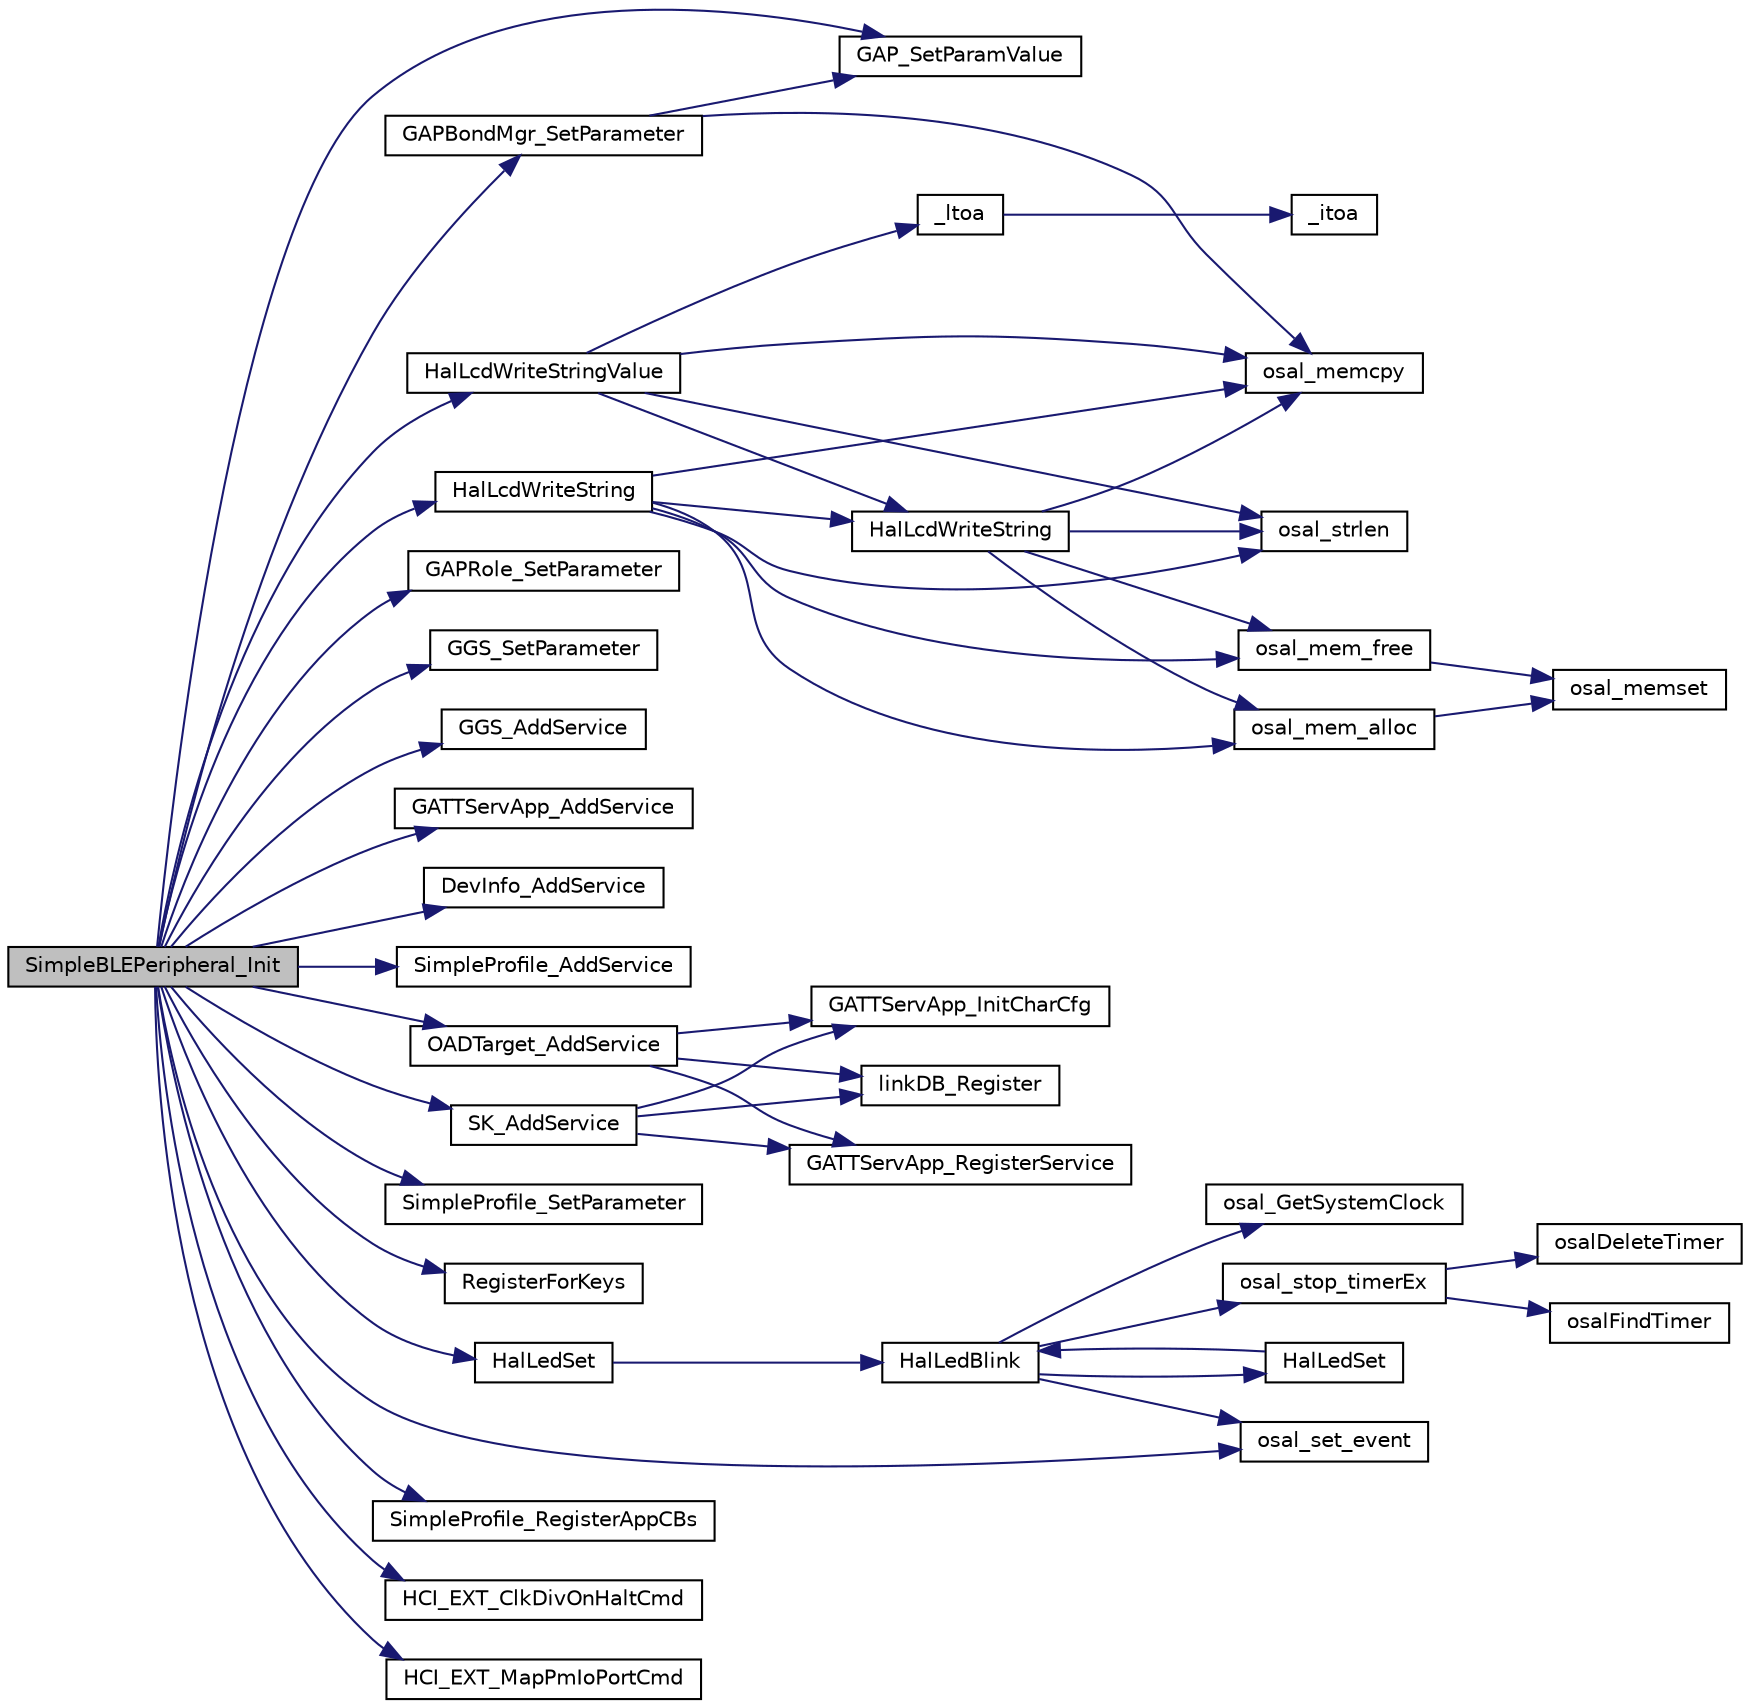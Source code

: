 digraph "SimpleBLEPeripheral_Init"
{
  edge [fontname="Helvetica",fontsize="10",labelfontname="Helvetica",labelfontsize="10"];
  node [fontname="Helvetica",fontsize="10",shape=record];
  rankdir="LR";
  Node1 [label="SimpleBLEPeripheral_Init",height=0.2,width=0.4,color="black", fillcolor="grey75", style="filled" fontcolor="black"];
  Node1 -> Node2 [color="midnightblue",fontsize="10",style="solid",fontname="Helvetica"];
  Node2 [label="GAP_SetParamValue",height=0.2,width=0.4,color="black", fillcolor="white", style="filled",URL="$group___g_a_p___a_p_i.html#ga45fab6682fc253681d7abe697a4fc0b5",tooltip="Set a GAP Parameter value. Use this function to change the default GAP parameter values. "];
  Node1 -> Node3 [color="midnightblue",fontsize="10",style="solid",fontname="Helvetica"];
  Node3 [label="GAPRole_SetParameter",height=0.2,width=0.4,color="black", fillcolor="white", style="filled",URL="$group___g_a_p_r_o_l_e_s___b_r_o_a_d_c_a_s_t_e_r___a_p_i.html#ga951a64ccae7a5c1373642836d2afd4ce",tooltip="Set a GAP Role parameter. "];
  Node1 -> Node4 [color="midnightblue",fontsize="10",style="solid",fontname="Helvetica"];
  Node4 [label="GGS_SetParameter",height=0.2,width=0.4,color="black", fillcolor="white", style="filled",URL="$gapgattserver_8h.html#aa199a7c7fe4464c84e4440135d2e91f8",tooltip="Set a GAP GATT Server parameter. "];
  Node1 -> Node5 [color="midnightblue",fontsize="10",style="solid",fontname="Helvetica"];
  Node5 [label="GAPBondMgr_SetParameter",height=0.2,width=0.4,color="black", fillcolor="white", style="filled",URL="$group___g_a_p_r_o_l_e_s___b_o_n_d_m_g_r___a_p_i.html#ga8c64e3dc3c38caafb72a9bb37c4b7b53",tooltip="Set a GAP Bond Manager parameter. "];
  Node5 -> Node6 [color="midnightblue",fontsize="10",style="solid",fontname="Helvetica"];
  Node6 [label="osal_memcpy",height=0.2,width=0.4,color="black", fillcolor="white", style="filled",URL="$_o_s_a_l_8c.html#ab944e6de468a807639e215e24ed0ddbc"];
  Node5 -> Node2 [color="midnightblue",fontsize="10",style="solid",fontname="Helvetica"];
  Node1 -> Node7 [color="midnightblue",fontsize="10",style="solid",fontname="Helvetica"];
  Node7 [label="GGS_AddService",height=0.2,width=0.4,color="black", fillcolor="white", style="filled",URL="$gapgattserver_8h.html#a378d66bb6f1fc9863df3727a6920c752",tooltip="Add function for the GAP GATT Service. "];
  Node1 -> Node8 [color="midnightblue",fontsize="10",style="solid",fontname="Helvetica"];
  Node8 [label="GATTServApp_AddService",height=0.2,width=0.4,color="black", fillcolor="white", style="filled",URL="$group___g_a_t_t___s_e_r_v___a_p_p___a_p_i.html#ga726a49f31f433e4d38257002f2179f67",tooltip="Add function for the GATT Service. "];
  Node1 -> Node9 [color="midnightblue",fontsize="10",style="solid",fontname="Helvetica"];
  Node9 [label="DevInfo_AddService",height=0.2,width=0.4,color="black", fillcolor="white", style="filled",URL="$devinfoservice_8c.html#ad0caa0b1979e874973e9478e7cf9e74b"];
  Node1 -> Node10 [color="midnightblue",fontsize="10",style="solid",fontname="Helvetica"];
  Node10 [label="SimpleProfile_AddService",height=0.2,width=0.4,color="black", fillcolor="white", style="filled",URL="$simple_g_a_t_tprofile_8c.html#a47e0bfe23b1d44f7803b8beebf2aa7c2"];
  Node1 -> Node11 [color="midnightblue",fontsize="10",style="solid",fontname="Helvetica"];
  Node11 [label="OADTarget_AddService",height=0.2,width=0.4,color="black", fillcolor="white", style="filled",URL="$oad__target_8c.html#a57eb2c85f3d92c43b34b8dc2ceeb33ce"];
  Node11 -> Node12 [color="midnightblue",fontsize="10",style="solid",fontname="Helvetica"];
  Node12 [label="GATTServApp_InitCharCfg",height=0.2,width=0.4,color="black", fillcolor="white", style="filled",URL="$group___g_a_t_t___s_e_r_v___a_p_p___a_p_i.html#gaa547859c48b173ca305804106db58a5c",tooltip="Initialize the client characteristic configuration table. "];
  Node11 -> Node13 [color="midnightblue",fontsize="10",style="solid",fontname="Helvetica"];
  Node13 [label="linkDB_Register",height=0.2,width=0.4,color="black", fillcolor="white", style="filled",URL="$linkdb_8h.html#a714736053db6c421237cc9619e8a98d5"];
  Node11 -> Node14 [color="midnightblue",fontsize="10",style="solid",fontname="Helvetica"];
  Node14 [label="GATTServApp_RegisterService",height=0.2,width=0.4,color="black", fillcolor="white", style="filled",URL="$group___g_a_t_t___s_e_r_v___a_p_p___a_p_i.html#gad7307aa233319061ec29184e4b3caf80",tooltip="Register a service&#39;s attribute list and callback functions with the GATT Server Application. "];
  Node1 -> Node15 [color="midnightblue",fontsize="10",style="solid",fontname="Helvetica"];
  Node15 [label="SimpleProfile_SetParameter",height=0.2,width=0.4,color="black", fillcolor="white", style="filled",URL="$simple_g_a_t_tprofile_8c.html#a0511130883180d2101d3e1c0f33a2611"];
  Node1 -> Node16 [color="midnightblue",fontsize="10",style="solid",fontname="Helvetica"];
  Node16 [label="SK_AddService",height=0.2,width=0.4,color="black", fillcolor="white", style="filled",URL="$simplekeys_8c.html#acd33b71684c5b1590259ba407bbb19f2"];
  Node16 -> Node12 [color="midnightblue",fontsize="10",style="solid",fontname="Helvetica"];
  Node16 -> Node13 [color="midnightblue",fontsize="10",style="solid",fontname="Helvetica"];
  Node16 -> Node14 [color="midnightblue",fontsize="10",style="solid",fontname="Helvetica"];
  Node1 -> Node17 [color="midnightblue",fontsize="10",style="solid",fontname="Helvetica"];
  Node17 [label="RegisterForKeys",height=0.2,width=0.4,color="black", fillcolor="white", style="filled",URL="$_on_board_8c.html#aefec0a9b6bda0018e9073cc2e791595d"];
  Node1 -> Node18 [color="midnightblue",fontsize="10",style="solid",fontname="Helvetica"];
  Node18 [label="HalLedSet",height=0.2,width=0.4,color="black", fillcolor="white", style="filled",URL="$hal__led_8h.html#aa17dd91043278f3639ead3c2ffe37994"];
  Node18 -> Node19 [color="midnightblue",fontsize="10",style="solid",fontname="Helvetica"];
  Node19 [label="HalLedBlink",height=0.2,width=0.4,color="black", fillcolor="white", style="filled",URL="$_c_c2540_e_b_2hal__led_8c.html#a422b685b71efda7d8912e74f1366a6e3"];
  Node19 -> Node20 [color="midnightblue",fontsize="10",style="solid",fontname="Helvetica"];
  Node20 [label="osal_GetSystemClock",height=0.2,width=0.4,color="black", fillcolor="white", style="filled",URL="$_o_s_a_l___timers_8c.html#a679aa1e9f3136380b4023156fa84432c"];
  Node19 -> Node21 [color="midnightblue",fontsize="10",style="solid",fontname="Helvetica"];
  Node21 [label="osal_stop_timerEx",height=0.2,width=0.4,color="black", fillcolor="white", style="filled",URL="$_o_s_a_l___timers_8c.html#aedb210826ce388533032ffcce1e43ccc"];
  Node21 -> Node22 [color="midnightblue",fontsize="10",style="solid",fontname="Helvetica"];
  Node22 [label="osalFindTimer",height=0.2,width=0.4,color="black", fillcolor="white", style="filled",URL="$_o_s_a_l___timers_8c.html#a69f3f300b70eae0a5a483a8db32c4d84"];
  Node21 -> Node23 [color="midnightblue",fontsize="10",style="solid",fontname="Helvetica"];
  Node23 [label="osalDeleteTimer",height=0.2,width=0.4,color="black", fillcolor="white", style="filled",URL="$_o_s_a_l___timers_8c.html#ad4bfeb1f9c8e236e274e2c616da0180f"];
  Node19 -> Node24 [color="midnightblue",fontsize="10",style="solid",fontname="Helvetica"];
  Node24 [label="osal_set_event",height=0.2,width=0.4,color="black", fillcolor="white", style="filled",URL="$_o_s_a_l_8c.html#a67e62da8a1085ffe8f6a06c88736666a"];
  Node19 -> Node25 [color="midnightblue",fontsize="10",style="solid",fontname="Helvetica"];
  Node25 [label="HalLedSet",height=0.2,width=0.4,color="black", fillcolor="white", style="filled",URL="$_c_c2540_e_b_2hal__led_8c.html#ad1bd1bb51dafb8a84b723419e899205f"];
  Node25 -> Node19 [color="midnightblue",fontsize="10",style="solid",fontname="Helvetica"];
  Node1 -> Node26 [color="midnightblue",fontsize="10",style="solid",fontname="Helvetica"];
  Node26 [label="HalLcdWriteStringValue",height=0.2,width=0.4,color="black", fillcolor="white", style="filled",URL="$hal__lcd_8h.html#a68fbadc90a2bda8b41a64967daf920d7"];
  Node26 -> Node27 [color="midnightblue",fontsize="10",style="solid",fontname="Helvetica"];
  Node27 [label="osal_strlen",height=0.2,width=0.4,color="black", fillcolor="white", style="filled",URL="$_o_s_a_l_8c.html#a74467cdf8749cd06d1ead3fc8794f98e"];
  Node26 -> Node6 [color="midnightblue",fontsize="10",style="solid",fontname="Helvetica"];
  Node26 -> Node28 [color="midnightblue",fontsize="10",style="solid",fontname="Helvetica"];
  Node28 [label="_ltoa",height=0.2,width=0.4,color="black", fillcolor="white", style="filled",URL="$_o_s_a_l_8c.html#a1047c0dce79f7e58f68b4e5b172ff4c5"];
  Node28 -> Node29 [color="midnightblue",fontsize="10",style="solid",fontname="Helvetica"];
  Node29 [label="_itoa",height=0.2,width=0.4,color="black", fillcolor="white", style="filled",URL="$_on_board_8c.html#af7636c3c05b145aa2b575a6fc0e0ace2"];
  Node26 -> Node30 [color="midnightblue",fontsize="10",style="solid",fontname="Helvetica"];
  Node30 [label="HalLcdWriteString",height=0.2,width=0.4,color="black", fillcolor="white", style="filled",URL="$_c_c2540_e_b_2hal__lcd_8c.html#a9e118d9557f5f611af7d777cf3378d5b"];
  Node30 -> Node31 [color="midnightblue",fontsize="10",style="solid",fontname="Helvetica"];
  Node31 [label="osal_mem_alloc",height=0.2,width=0.4,color="black", fillcolor="white", style="filled",URL="$_o_s_a_l___memory_8c.html#ae5cbc213a1cab3be5f0963a4b75408c4"];
  Node31 -> Node32 [color="midnightblue",fontsize="10",style="solid",fontname="Helvetica"];
  Node32 [label="osal_memset",height=0.2,width=0.4,color="black", fillcolor="white", style="filled",URL="$_o_s_a_l_8c.html#a7a416b7daf0407f6a1b92b71fc12847e"];
  Node30 -> Node27 [color="midnightblue",fontsize="10",style="solid",fontname="Helvetica"];
  Node30 -> Node6 [color="midnightblue",fontsize="10",style="solid",fontname="Helvetica"];
  Node30 -> Node33 [color="midnightblue",fontsize="10",style="solid",fontname="Helvetica"];
  Node33 [label="osal_mem_free",height=0.2,width=0.4,color="black", fillcolor="white", style="filled",URL="$_o_s_a_l___memory_8c.html#a56201dc39c693c759d1ce0812b6b0eef"];
  Node33 -> Node32 [color="midnightblue",fontsize="10",style="solid",fontname="Helvetica"];
  Node1 -> Node34 [color="midnightblue",fontsize="10",style="solid",fontname="Helvetica"];
  Node34 [label="HalLcdWriteString",height=0.2,width=0.4,color="black", fillcolor="white", style="filled",URL="$hal__lcd_8h.html#a9e118d9557f5f611af7d777cf3378d5b"];
  Node34 -> Node31 [color="midnightblue",fontsize="10",style="solid",fontname="Helvetica"];
  Node34 -> Node27 [color="midnightblue",fontsize="10",style="solid",fontname="Helvetica"];
  Node34 -> Node6 [color="midnightblue",fontsize="10",style="solid",fontname="Helvetica"];
  Node34 -> Node33 [color="midnightblue",fontsize="10",style="solid",fontname="Helvetica"];
  Node34 -> Node30 [color="midnightblue",fontsize="10",style="solid",fontname="Helvetica"];
  Node1 -> Node35 [color="midnightblue",fontsize="10",style="solid",fontname="Helvetica"];
  Node35 [label="SimpleProfile_RegisterAppCBs",height=0.2,width=0.4,color="black", fillcolor="white", style="filled",URL="$simple_g_a_t_tprofile_8c.html#ab7a920d5c8a0f1eaef199fa3136d0853"];
  Node1 -> Node36 [color="midnightblue",fontsize="10",style="solid",fontname="Helvetica"];
  Node36 [label="HCI_EXT_ClkDivOnHaltCmd",height=0.2,width=0.4,color="black", fillcolor="white", style="filled",URL="$hci_8h.html#a620d1be2cfbf6186a7391880227087a2"];
  Node1 -> Node37 [color="midnightblue",fontsize="10",style="solid",fontname="Helvetica"];
  Node37 [label="HCI_EXT_MapPmIoPortCmd",height=0.2,width=0.4,color="black", fillcolor="white", style="filled",URL="$hci_8h.html#ae82f01786a3f014df9369381c64d8424"];
  Node1 -> Node24 [color="midnightblue",fontsize="10",style="solid",fontname="Helvetica"];
}
